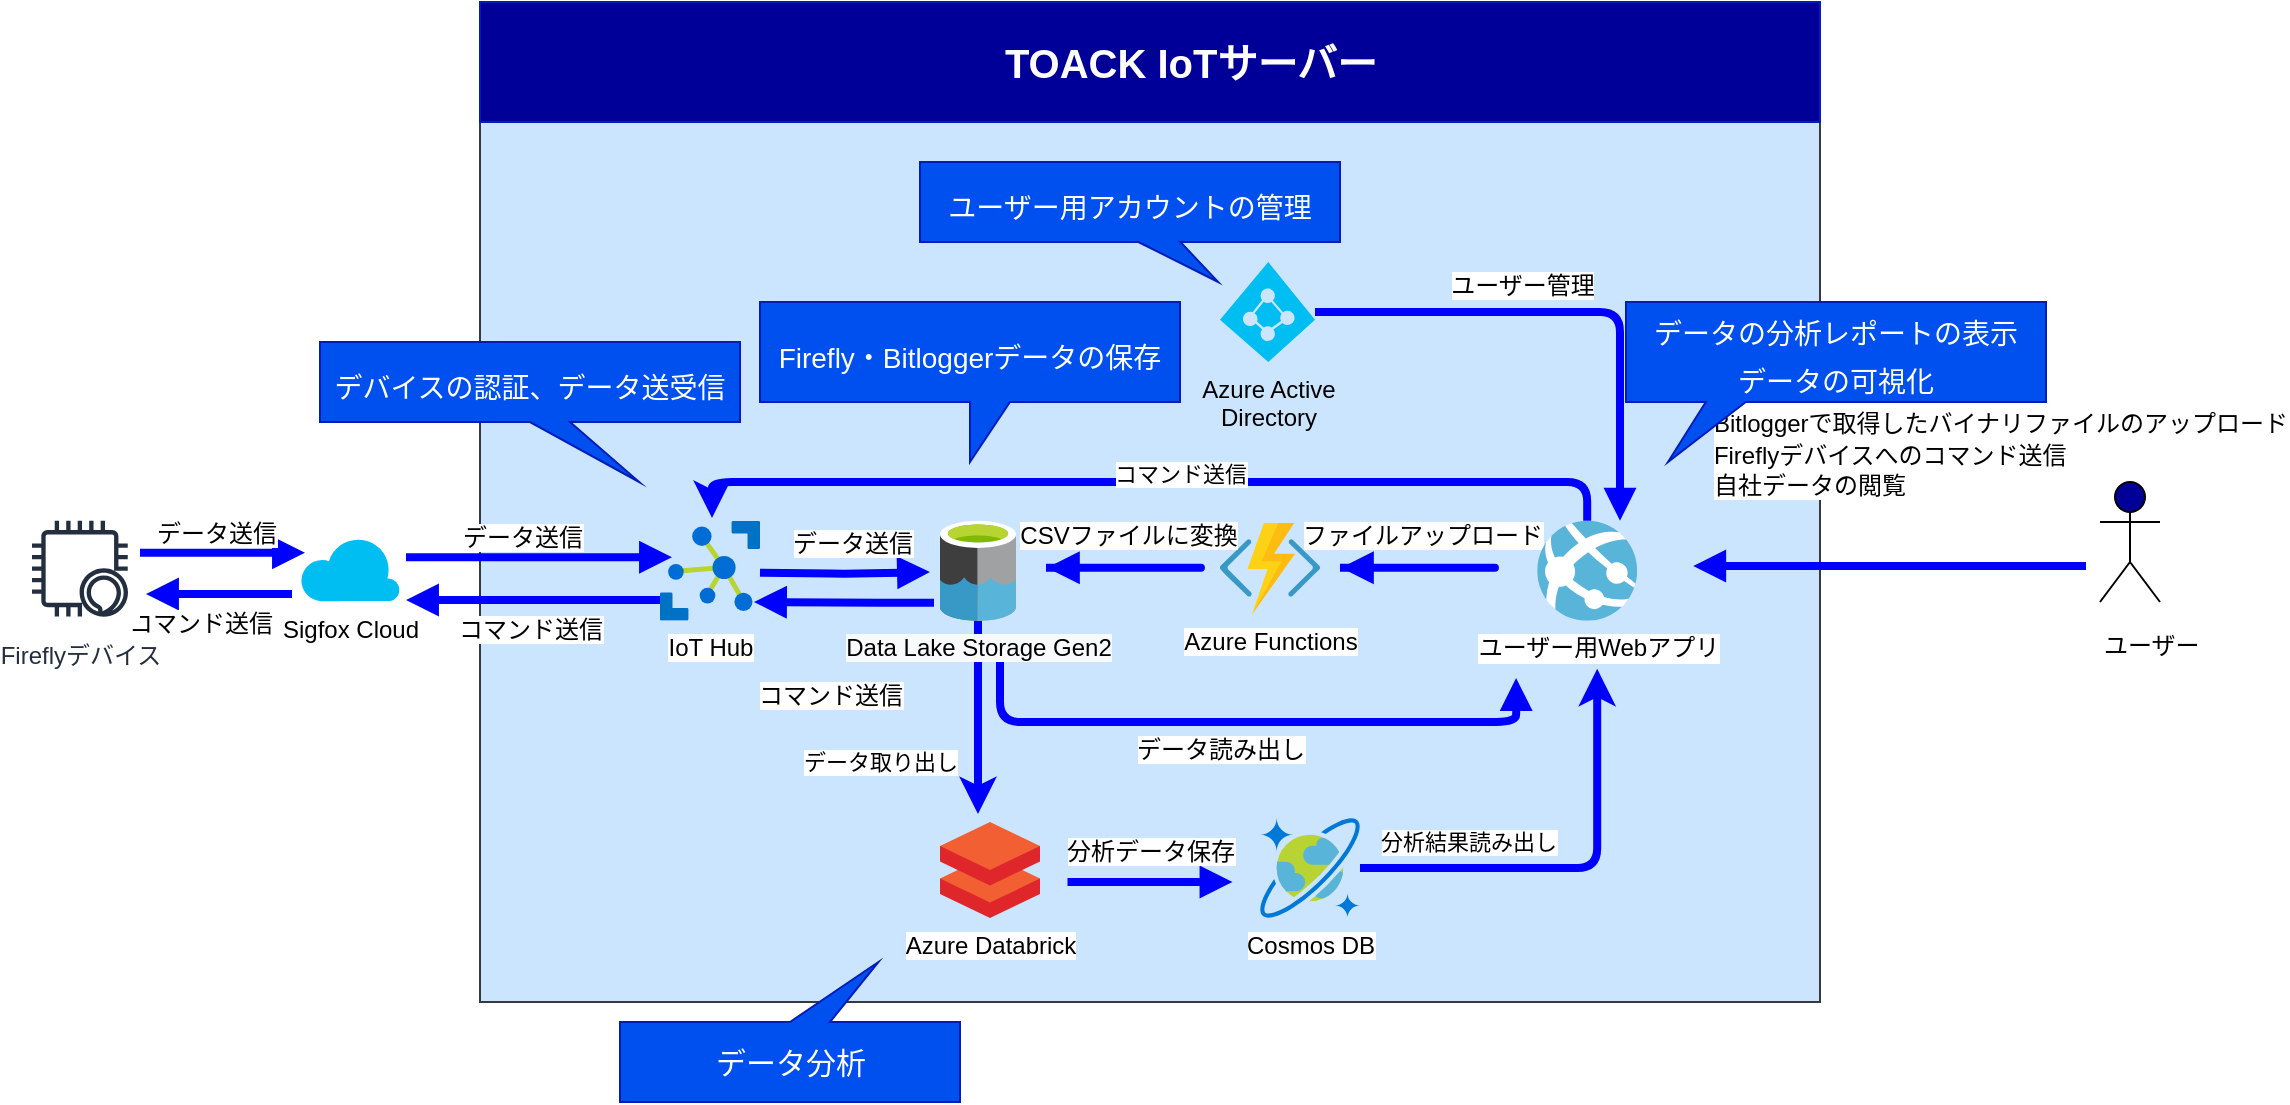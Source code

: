 <mxfile version="13.6.4" type="github">
  <diagram id="pHF5ERepPH8P6s-aj3NP" name="Page-1">
    <mxGraphModel dx="1426" dy="771" grid="1" gridSize="10" guides="1" tooltips="1" connect="1" arrows="1" fold="1" page="1" pageScale="1" pageWidth="1169" pageHeight="827" math="0" shadow="0">
      <root>
        <mxCell id="0" />
        <mxCell id="1" parent="0" />
        <mxCell id="2" value="" style="whiteSpace=wrap;html=1;labelBackgroundColor=none;strokeColor=#36393d;fontSize=20;fillColor=#cce5ff;" parent="1" vertex="1">
          <mxGeometry x="260" y="250" width="670" height="440" as="geometry" />
        </mxCell>
        <mxCell id="-P9x7YvajxpakZolltfX-6" value="" style="rounded=0;whiteSpace=wrap;html=1;strokeColor=#001DBC;fontColor=#ffffff;fillColor=#000099;" parent="1" vertex="1">
          <mxGeometry x="260" y="190" width="670" height="60" as="geometry" />
        </mxCell>
        <mxCell id="-P9x7YvajxpakZolltfX-47" style="edgeStyle=orthogonalEdgeStyle;rounded=1;orthogonalLoop=1;jettySize=auto;html=1;startArrow=none;startFill=0;endArrow=block;endFill=1;fontSize=14;fontColor=#000000;strokeWidth=4;shadow=0;sketch=0;labelBorderColor=none;strokeColor=#0000FF;" parent="1" source="lnmYfHBjo12DHoF98ygK-33" target="j-ocgt2K4HYI1Q1U0z2H-2" edge="1">
          <mxGeometry relative="1" as="geometry">
            <mxPoint x="753.97" y="344.92" as="targetPoint" />
            <Array as="points">
              <mxPoint x="830" y="345" />
            </Array>
          </mxGeometry>
        </mxCell>
        <mxCell id="-P9x7YvajxpakZolltfX-48" value="ユーザー管理" style="edgeLabel;html=1;align=center;verticalAlign=bottom;resizable=0;points=[];fontSize=12;fontColor=#000000;horizontal=1;" parent="-P9x7YvajxpakZolltfX-47" vertex="1" connectable="0">
          <mxGeometry x="-0.125" y="-3" relative="1" as="geometry">
            <mxPoint x="-9.5" y="-8" as="offset" />
          </mxGeometry>
        </mxCell>
        <mxCell id="lnmYfHBjo12DHoF98ygK-33" value="Azure Active &lt;br&gt;Directory" style="verticalLabelPosition=bottom;html=1;verticalAlign=top;align=center;strokeColor=none;fillColor=#00BEF2;shape=mxgraph.azure.azure_active_directory;" parent="1" vertex="1">
          <mxGeometry x="630" y="320" width="47.5" height="50" as="geometry" />
        </mxCell>
        <mxCell id="bqkCoNHw1SNLi0lCFvtM-2" value="TOACK IoTサーバー" style="text;html=1;align=center;verticalAlign=middle;resizable=0;points=[];autosize=1;fontSize=20;fontStyle=1;labelBackgroundColor=none;labelBorderColor=none;fontColor=#FFFFFF;" parent="1" vertex="1">
          <mxGeometry x="515" y="205.0" width="200" height="30" as="geometry" />
        </mxCell>
        <mxCell id="-P9x7YvajxpakZolltfX-52" style="edgeStyle=orthogonalEdgeStyle;rounded=1;orthogonalLoop=1;jettySize=auto;html=1;startArrow=none;startFill=0;endArrow=block;endFill=1;fontSize=14;fontColor=#000000;exitX=0.06;exitY=0.858;exitDx=0;exitDy=0;exitPerimeter=0;strokeWidth=4;shadow=0;sketch=0;labelBorderColor=none;strokeColor=#0000FF;" parent="1" edge="1">
          <mxGeometry relative="1" as="geometry">
            <mxPoint x="166" y="486.015" as="sourcePoint" />
            <mxPoint x="93" y="486" as="targetPoint" />
          </mxGeometry>
        </mxCell>
        <mxCell id="-P9x7YvajxpakZolltfX-57" value="コマンド送信" style="edgeLabel;html=1;align=center;verticalAlign=top;resizable=0;points=[];fontSize=12;fontColor=#000000;" parent="-P9x7YvajxpakZolltfX-52" vertex="1" connectable="0">
          <mxGeometry x="0.507" y="-2" relative="1" as="geometry">
            <mxPoint x="9" y="2.63" as="offset" />
          </mxGeometry>
        </mxCell>
        <mxCell id="1_dTvQsmIpiGYbQ6ut5D-15" value="Sigfox Cloud" style="verticalLabelPosition=bottom;html=1;verticalAlign=top;align=center;strokeColor=none;fillColor=#00BEF2;shape=mxgraph.azure.cloud;" parent="1" vertex="1">
          <mxGeometry x="170" y="457.13" width="50" height="32.5" as="geometry" />
        </mxCell>
        <mxCell id="bQBXfCaadF4TGCPjMKv0-9" style="edgeStyle=orthogonalEdgeStyle;rounded=1;orthogonalLoop=1;jettySize=auto;html=1;entryX=0.38;entryY=-0.083;entryDx=0;entryDy=0;entryPerimeter=0;strokeColor=#0000FF;strokeWidth=4;" edge="1" parent="1" source="1_dTvQsmIpiGYbQ6ut5D-28" target="bQBXfCaadF4TGCPjMKv0-2">
          <mxGeometry relative="1" as="geometry" />
        </mxCell>
        <mxCell id="bQBXfCaadF4TGCPjMKv0-10" value="データ取り出し" style="edgeLabel;html=1;align=center;verticalAlign=middle;resizable=0;points=[];" vertex="1" connectable="0" parent="bQBXfCaadF4TGCPjMKv0-9">
          <mxGeometry x="0.068" y="3" relative="1" as="geometry">
            <mxPoint x="-52" y="18.62" as="offset" />
          </mxGeometry>
        </mxCell>
        <mxCell id="1_dTvQsmIpiGYbQ6ut5D-28" value="&lt;span style=&quot;background-color: rgb(248 , 249 , 250)&quot;&gt;Data Lake Storage Gen2&lt;/span&gt;" style="aspect=fixed;html=1;points=[];align=center;image;fontSize=12;image=img/lib/mscae/Data_Lake.svg;" parent="1" vertex="1">
          <mxGeometry x="490" y="449.38" width="38" height="50" as="geometry" />
        </mxCell>
        <mxCell id="-P9x7YvajxpakZolltfX-20" style="edgeStyle=orthogonalEdgeStyle;rounded=1;orthogonalLoop=1;jettySize=auto;html=1;entryX=-0.132;entryY=0.512;entryDx=0;entryDy=0;entryPerimeter=0;startArrow=none;startFill=0;fontSize=20;fontColor=#0000FF;strokeWidth=4;endArrow=block;endFill=1;shadow=0;sketch=0;labelBorderColor=none;strokeColor=#0000FF;verticalAlign=bottom;" parent="1" target="1_dTvQsmIpiGYbQ6ut5D-28" edge="1">
          <mxGeometry relative="1" as="geometry">
            <mxPoint x="400" y="475.4" as="sourcePoint" />
          </mxGeometry>
        </mxCell>
        <mxCell id="-P9x7YvajxpakZolltfX-68" value="データ送信" style="edgeLabel;html=1;align=center;verticalAlign=bottom;resizable=0;points=[];fontSize=12;fontColor=#000000;" parent="-P9x7YvajxpakZolltfX-20" vertex="1" connectable="0">
          <mxGeometry x="0.169" y="-1" relative="1" as="geometry">
            <mxPoint x="-3" y="-6" as="offset" />
          </mxGeometry>
        </mxCell>
        <mxCell id="-P9x7YvajxpakZolltfX-51" style="edgeStyle=orthogonalEdgeStyle;rounded=1;orthogonalLoop=1;jettySize=auto;html=1;entryX=1.06;entryY=0.981;entryDx=0;entryDy=0;entryPerimeter=0;startArrow=none;startFill=0;endArrow=block;endFill=1;fontSize=14;fontColor=#000000;strokeWidth=4;shadow=0;sketch=0;labelBorderColor=none;strokeColor=#0000FF;" parent="1" target="1_dTvQsmIpiGYbQ6ut5D-15" edge="1">
          <mxGeometry relative="1" as="geometry">
            <Array as="points">
              <mxPoint x="340" y="489" />
              <mxPoint x="340" y="489" />
            </Array>
            <mxPoint x="356" y="489" as="sourcePoint" />
          </mxGeometry>
        </mxCell>
        <mxCell id="-P9x7YvajxpakZolltfX-58" value="コマンド送信" style="edgeLabel;html=1;align=center;verticalAlign=top;resizable=0;points=[];fontSize=12;fontColor=#000000;" parent="-P9x7YvajxpakZolltfX-51" vertex="1" connectable="0">
          <mxGeometry x="-0.128" y="1" relative="1" as="geometry">
            <mxPoint x="-13" y="-0.37" as="offset" />
          </mxGeometry>
        </mxCell>
        <mxCell id="-P9x7YvajxpakZolltfX-13" value="&lt;font style=&quot;font-size: 14px&quot;&gt;Firefly・Bitloggerデータの保存&lt;/font&gt;" style="shape=callout;whiteSpace=wrap;html=1;perimeter=calloutPerimeter;labelBackgroundColor=none;strokeColor=#001DBC;fontSize=20;fontColor=#ffffff;fillColor=#0050ef;" parent="1" vertex="1">
          <mxGeometry x="400" y="340" width="210" height="80" as="geometry" />
        </mxCell>
        <mxCell id="-P9x7YvajxpakZolltfX-49" style="edgeStyle=orthogonalEdgeStyle;rounded=1;orthogonalLoop=1;jettySize=auto;html=1;entryX=0.05;entryY=0.5;entryDx=0;entryDy=0;entryPerimeter=0;startArrow=none;startFill=0;endArrow=block;endFill=1;fontSize=12;fontColor=#000000;strokeWidth=4;shadow=0;sketch=0;labelBorderColor=none;strokeColor=#0000FF;" parent="1" edge="1">
          <mxGeometry relative="1" as="geometry">
            <mxPoint x="90" y="465.38" as="sourcePoint" />
            <mxPoint x="172.5" y="465.38" as="targetPoint" />
          </mxGeometry>
        </mxCell>
        <mxCell id="-P9x7YvajxpakZolltfX-56" value="データ送信" style="edgeLabel;html=1;align=center;verticalAlign=bottom;resizable=0;points=[];fontSize=12;fontColor=#000000;" parent="-P9x7YvajxpakZolltfX-49" vertex="1" connectable="0">
          <mxGeometry x="-0.079" y="1" relative="1" as="geometry">
            <mxPoint as="offset" />
          </mxGeometry>
        </mxCell>
        <mxCell id="-P9x7YvajxpakZolltfX-17" value="Fireflyデバイス" style="outlineConnect=0;fontColor=#232F3E;gradientColor=none;strokeColor=#232F3E;fillColor=#ffffff;dashed=0;verticalLabelPosition=bottom;verticalAlign=top;align=center;html=1;fontSize=12;fontStyle=0;aspect=fixed;shape=mxgraph.aws4.resourceIcon;resIcon=mxgraph.aws4.alexa_enabled_device;labelBackgroundColor=none;" parent="1" vertex="1">
          <mxGeometry x="30" y="443.38" width="60" height="60" as="geometry" />
        </mxCell>
        <mxCell id="-P9x7YvajxpakZolltfX-27" value="&lt;font color=&quot;#000000&quot; style=&quot;font-size: 12px;&quot;&gt;ユーザー用Webアプリ&lt;/font&gt;" style="text;html=1;align=center;verticalAlign=middle;resizable=0;points=[];autosize=1;fontSize=12;fontColor=#0000FF;labelBackgroundColor=#ffffff;" parent="1" vertex="1">
          <mxGeometry x="753.61" y="503.38" width="130" height="20" as="geometry" />
        </mxCell>
        <mxCell id="-P9x7YvajxpakZolltfX-28" value="&lt;span style=&quot;font-size: 14px&quot;&gt;デバイスの認証、データ送受信&lt;br&gt;&lt;/span&gt;" style="shape=callout;whiteSpace=wrap;html=1;perimeter=calloutPerimeter;labelBackgroundColor=none;strokeColor=#001DBC;fontSize=20;fontColor=#ffffff;fillColor=#0050ef;position2=0.76;" parent="1" vertex="1">
          <mxGeometry x="180" y="360" width="210" height="70" as="geometry" />
        </mxCell>
        <mxCell id="-P9x7YvajxpakZolltfX-33" style="edgeStyle=orthogonalEdgeStyle;rounded=1;orthogonalLoop=1;jettySize=auto;html=1;entryX=1;entryY=0.5;entryDx=0;entryDy=0;startArrow=none;startFill=0;fontSize=20;fontColor=#FFFFFF;strokeWidth=4;endArrow=block;endFill=1;shadow=0;sketch=0;labelBorderColor=none;strokeColor=#0000FF;" parent="1" edge="1">
          <mxGeometry relative="1" as="geometry">
            <mxPoint x="1063" y="472" as="sourcePoint" />
            <mxPoint x="866.61" y="472" as="targetPoint" />
          </mxGeometry>
        </mxCell>
        <mxCell id="-P9x7YvajxpakZolltfX-34" value="&lt;div style=&quot;text-align: left&quot;&gt;&lt;span style=&quot;font-size: 12px ; color: rgb(0 , 0 , 0)&quot;&gt;Bitloggerで取得したバイナリファイルのアップロード&lt;/span&gt;&lt;/div&gt;&lt;font style=&quot;font-size: 12px&quot; color=&quot;#000000&quot;&gt;&lt;div style=&quot;text-align: left&quot;&gt;Fireflyデバイスへのコマンド送信&lt;/div&gt;&lt;div style=&quot;text-align: left&quot;&gt;自社データの閲覧&lt;/div&gt;&lt;/font&gt;" style="edgeLabel;html=1;align=center;verticalAlign=bottom;resizable=0;points=[];fontSize=20;fontColor=#FFFFFF;" parent="-P9x7YvajxpakZolltfX-33" vertex="1" connectable="0">
          <mxGeometry x="-0.105" y="-2" relative="1" as="geometry">
            <mxPoint x="45" y="-30" as="offset" />
          </mxGeometry>
        </mxCell>
        <mxCell id="-P9x7YvajxpakZolltfX-32" value="&lt;font color=&quot;#000000&quot; style=&quot;font-size: 12px&quot;&gt;ユーザー&lt;/font&gt;" style="shape=umlActor;verticalLabelPosition=bottom;verticalAlign=top;html=1;outlineConnect=0;labelBackgroundColor=none;strokeColor=#000000;fillColor=#000099;fontSize=20;fontColor=#FFFFFF;align=left;" parent="1" vertex="1">
          <mxGeometry x="1070" y="430" width="30" height="60" as="geometry" />
        </mxCell>
        <mxCell id="-P9x7YvajxpakZolltfX-43" style="edgeStyle=orthogonalEdgeStyle;rounded=1;orthogonalLoop=1;jettySize=auto;html=1;startArrow=none;startFill=0;endArrow=block;endFill=1;fontSize=14;fontColor=#000000;strokeWidth=4;shadow=0;sketch=0;labelBorderColor=none;strokeColor=#0000FF;" parent="1" edge="1">
          <mxGeometry relative="1" as="geometry">
            <Array as="points">
              <mxPoint x="772.45" y="472.9" />
              <mxPoint x="772.45" y="472.9" />
            </Array>
            <mxPoint x="690" y="472.88" as="sourcePoint" />
            <mxPoint x="690.44" y="472.88" as="targetPoint" />
          </mxGeometry>
        </mxCell>
        <mxCell id="-P9x7YvajxpakZolltfX-44" value="ファイルアップロード" style="edgeLabel;html=1;align=center;verticalAlign=top;resizable=0;points=[];fontSize=12;fontColor=#000000;" parent="-P9x7YvajxpakZolltfX-43" vertex="1" connectable="0">
          <mxGeometry x="-0.193" y="-2" relative="1" as="geometry">
            <mxPoint x="-26" y="-31.5" as="offset" />
          </mxGeometry>
        </mxCell>
        <mxCell id="-P9x7YvajxpakZolltfX-59" style="edgeStyle=orthogonalEdgeStyle;rounded=1;orthogonalLoop=1;jettySize=auto;html=1;entryX=1.06;entryY=0.981;entryDx=0;entryDy=0;entryPerimeter=0;startArrow=none;startFill=0;endArrow=block;endFill=1;fontSize=14;fontColor=#000000;verticalAlign=bottom;strokeWidth=4;shadow=0;sketch=0;labelBorderColor=none;strokeColor=#0000FF;" parent="1" edge="1">
          <mxGeometry relative="1" as="geometry">
            <mxPoint x="223" y="467.623" as="sourcePoint" />
            <mxPoint x="356" y="467.61" as="targetPoint" />
            <Array as="points">
              <mxPoint x="340" y="467.61" />
              <mxPoint x="340" y="467.61" />
            </Array>
          </mxGeometry>
        </mxCell>
        <mxCell id="-P9x7YvajxpakZolltfX-60" value="データ送信" style="edgeLabel;html=1;align=center;verticalAlign=bottom;resizable=0;points=[];fontSize=12;fontColor=#000000;" parent="-P9x7YvajxpakZolltfX-59" vertex="1" connectable="0">
          <mxGeometry x="-0.128" y="1" relative="1" as="geometry">
            <mxPoint as="offset" />
          </mxGeometry>
        </mxCell>
        <mxCell id="-P9x7YvajxpakZolltfX-67" value="&lt;font style=&quot;font-size: 14px&quot;&gt;データの分析レポートの表示&lt;br&gt;データの可視化&lt;/font&gt;" style="shape=callout;whiteSpace=wrap;html=1;perimeter=calloutPerimeter;labelBackgroundColor=none;strokeColor=#001DBC;fontSize=20;fontColor=#ffffff;fillColor=#0050ef;size=30;position=0.19;position2=0.1;" parent="1" vertex="1">
          <mxGeometry x="833" y="340" width="210" height="80" as="geometry" />
        </mxCell>
        <mxCell id="-P9x7YvajxpakZolltfX-71" value="&lt;span style=&quot;font-size: 14px&quot;&gt;ユーザー用アカウントの管理&lt;/span&gt;" style="shape=callout;whiteSpace=wrap;html=1;perimeter=calloutPerimeter;labelBackgroundColor=none;strokeColor=#001DBC;fontSize=20;fontColor=#ffffff;fillColor=#0050ef;size=20;position=0.52;position2=0.71;base=21;" parent="1" vertex="1">
          <mxGeometry x="480" y="270" width="210" height="60" as="geometry" />
        </mxCell>
        <mxCell id="bQBXfCaadF4TGCPjMKv0-20" style="edgeStyle=orthogonalEdgeStyle;rounded=1;orthogonalLoop=1;jettySize=auto;html=1;entryX=0.52;entryY=-0.028;entryDx=0;entryDy=0;entryPerimeter=0;strokeColor=#0000FF;strokeWidth=4;" edge="1" parent="1" source="j-ocgt2K4HYI1Q1U0z2H-2" target="6XPC36bnBYVhxqUwG08h-2">
          <mxGeometry relative="1" as="geometry">
            <Array as="points">
              <mxPoint x="814" y="430" />
              <mxPoint x="376" y="430" />
            </Array>
          </mxGeometry>
        </mxCell>
        <mxCell id="bQBXfCaadF4TGCPjMKv0-21" value="コマンド送信" style="edgeLabel;html=1;align=center;verticalAlign=middle;resizable=0;points=[];" vertex="1" connectable="0" parent="bQBXfCaadF4TGCPjMKv0-20">
          <mxGeometry x="-0.061" y="-4" relative="1" as="geometry">
            <mxPoint as="offset" />
          </mxGeometry>
        </mxCell>
        <mxCell id="j-ocgt2K4HYI1Q1U0z2H-2" value="" style="aspect=fixed;html=1;points=[];align=center;image;fontSize=12;image=img/lib/mscae/App_Services.svg;" parent="1" vertex="1">
          <mxGeometry x="788.61" y="449.38" width="50" height="50" as="geometry" />
        </mxCell>
        <mxCell id="6XPC36bnBYVhxqUwG08h-2" value="IoT Hub" style="aspect=fixed;html=1;points=[];align=center;image;fontSize=12;image=img/lib/mscae/Azure_IoT_Hub.svg;" parent="1" vertex="1">
          <mxGeometry x="350" y="449.38" width="50" height="50" as="geometry" />
        </mxCell>
        <mxCell id="6XPC36bnBYVhxqUwG08h-3" value="Azure Functions" style="aspect=fixed;html=1;points=[];align=center;image;fontSize=12;image=img/lib/mscae/Functions.svg;" parent="1" vertex="1">
          <mxGeometry x="630" y="450.38" width="50" height="46" as="geometry" />
        </mxCell>
        <mxCell id="6XPC36bnBYVhxqUwG08h-5" style="edgeStyle=orthogonalEdgeStyle;rounded=1;orthogonalLoop=1;jettySize=auto;html=1;startArrow=none;startFill=0;endArrow=block;endFill=1;fontSize=14;fontColor=#000000;strokeWidth=4;shadow=0;sketch=0;labelBorderColor=none;strokeColor=#0000FF;" parent="1" edge="1">
          <mxGeometry relative="1" as="geometry">
            <Array as="points">
              <mxPoint x="625.45" y="472.93" />
              <mxPoint x="625.45" y="472.93" />
            </Array>
            <mxPoint x="543" y="472.91" as="sourcePoint" />
            <mxPoint x="543.44" y="472.91" as="targetPoint" />
          </mxGeometry>
        </mxCell>
        <mxCell id="6XPC36bnBYVhxqUwG08h-6" value="CSVファイルに変換" style="edgeLabel;html=1;align=center;verticalAlign=top;resizable=0;points=[];fontSize=12;fontColor=#000000;" parent="6XPC36bnBYVhxqUwG08h-5" vertex="1" connectable="0">
          <mxGeometry x="-0.193" y="-2" relative="1" as="geometry">
            <mxPoint x="-26" y="-31.5" as="offset" />
          </mxGeometry>
        </mxCell>
        <mxCell id="6XPC36bnBYVhxqUwG08h-10" style="edgeStyle=orthogonalEdgeStyle;rounded=1;orthogonalLoop=1;jettySize=auto;html=1;startArrow=block;startFill=1;fontSize=20;fontColor=#0000FF;strokeWidth=4;endArrow=none;endFill=0;shadow=0;sketch=0;labelBorderColor=none;strokeColor=#0000FF;verticalAlign=bottom;exitX=0.188;exitY=1.231;exitDx=0;exitDy=0;exitPerimeter=0;" parent="1" source="-P9x7YvajxpakZolltfX-27" edge="1">
          <mxGeometry relative="1" as="geometry">
            <mxPoint x="420" y="495.4" as="sourcePoint" />
            <mxPoint x="520" y="520" as="targetPoint" />
            <Array as="points">
              <mxPoint x="778" y="550" />
              <mxPoint x="520" y="550" />
              <mxPoint x="520" y="520" />
            </Array>
          </mxGeometry>
        </mxCell>
        <mxCell id="6XPC36bnBYVhxqUwG08h-11" value="データ読み出し" style="edgeLabel;html=1;align=center;verticalAlign=bottom;resizable=0;points=[];fontSize=12;fontColor=#000000;" parent="6XPC36bnBYVhxqUwG08h-10" vertex="1" connectable="0">
          <mxGeometry x="0.169" y="-1" relative="1" as="geometry">
            <mxPoint x="10.95" y="23" as="offset" />
          </mxGeometry>
        </mxCell>
        <mxCell id="bQBXfCaadF4TGCPjMKv0-2" value="Azure Databrick" style="aspect=fixed;html=1;points=[];align=center;image;fontSize=12;image=img/lib/mscae/Databricks.svg;" vertex="1" parent="1">
          <mxGeometry x="490" y="600" width="50" height="48" as="geometry" />
        </mxCell>
        <mxCell id="bQBXfCaadF4TGCPjMKv0-17" style="edgeStyle=orthogonalEdgeStyle;rounded=1;orthogonalLoop=1;jettySize=auto;html=1;strokeColor=#0000FF;strokeWidth=4;" edge="1" parent="1" source="bQBXfCaadF4TGCPjMKv0-3" target="-P9x7YvajxpakZolltfX-27">
          <mxGeometry relative="1" as="geometry" />
        </mxCell>
        <mxCell id="bQBXfCaadF4TGCPjMKv0-22" value="分析結果読み出し" style="edgeLabel;html=1;align=center;verticalAlign=middle;resizable=0;points=[];" vertex="1" connectable="0" parent="bQBXfCaadF4TGCPjMKv0-17">
          <mxGeometry x="-0.395" y="-1" relative="1" as="geometry">
            <mxPoint x="-12.39" y="-14" as="offset" />
          </mxGeometry>
        </mxCell>
        <mxCell id="bQBXfCaadF4TGCPjMKv0-3" value="Cosmos DB" style="aspect=fixed;html=1;points=[];align=center;image;fontSize=12;image=img/lib/mscae/CosmosDB.svg;" vertex="1" parent="1">
          <mxGeometry x="650" y="598" width="50" height="50" as="geometry" />
        </mxCell>
        <mxCell id="bQBXfCaadF4TGCPjMKv0-15" style="edgeStyle=orthogonalEdgeStyle;rounded=1;orthogonalLoop=1;jettySize=auto;html=1;entryX=0.05;entryY=0.5;entryDx=0;entryDy=0;entryPerimeter=0;startArrow=none;startFill=0;endArrow=block;endFill=1;fontSize=12;fontColor=#000000;strokeWidth=4;shadow=0;sketch=0;labelBorderColor=none;strokeColor=#0000FF;" edge="1" parent="1">
          <mxGeometry relative="1" as="geometry">
            <mxPoint x="553.75" y="630.0" as="sourcePoint" />
            <mxPoint x="636.25" y="630.0" as="targetPoint" />
          </mxGeometry>
        </mxCell>
        <mxCell id="bQBXfCaadF4TGCPjMKv0-16" value="分析データ保存" style="edgeLabel;html=1;align=center;verticalAlign=bottom;resizable=0;points=[];fontSize=12;fontColor=#000000;" vertex="1" connectable="0" parent="bQBXfCaadF4TGCPjMKv0-15">
          <mxGeometry x="-0.079" y="1" relative="1" as="geometry">
            <mxPoint x="3.25" y="-6" as="offset" />
          </mxGeometry>
        </mxCell>
        <mxCell id="bQBXfCaadF4TGCPjMKv0-18" style="edgeStyle=orthogonalEdgeStyle;rounded=1;orthogonalLoop=1;jettySize=auto;html=1;startArrow=none;startFill=0;endArrow=block;endFill=1;fontSize=14;fontColor=#000000;strokeWidth=4;shadow=0;sketch=0;labelBorderColor=none;strokeColor=#0000FF;" edge="1" parent="1">
          <mxGeometry relative="1" as="geometry">
            <Array as="points">
              <mxPoint x="471" y="490.38" />
              <mxPoint x="471" y="490.38" />
            </Array>
            <mxPoint x="487" y="490.38" as="sourcePoint" />
            <mxPoint x="397" y="490" as="targetPoint" />
          </mxGeometry>
        </mxCell>
        <mxCell id="bQBXfCaadF4TGCPjMKv0-19" value="コマンド送信" style="edgeLabel;html=1;align=center;verticalAlign=top;resizable=0;points=[];fontSize=12;fontColor=#000000;" vertex="1" connectable="0" parent="bQBXfCaadF4TGCPjMKv0-18">
          <mxGeometry x="-0.128" y="1" relative="1" as="geometry">
            <mxPoint x="-13" y="32.1" as="offset" />
          </mxGeometry>
        </mxCell>
        <mxCell id="bQBXfCaadF4TGCPjMKv0-27" value="&lt;span style=&quot;font-size: 14px&quot;&gt;&lt;br&gt;&lt;/span&gt;" style="shape=callout;whiteSpace=wrap;html=1;perimeter=calloutPerimeter;labelBackgroundColor=none;strokeColor=#001DBC;fontSize=20;fontColor=#ffffff;fillColor=#0050ef;position2=0.76;rotation=-180;flipH=1;" vertex="1" parent="1">
          <mxGeometry x="330" y="670" width="170" height="70" as="geometry" />
        </mxCell>
        <mxCell id="bQBXfCaadF4TGCPjMKv0-28" value="&lt;font style=&quot;font-size: 15px&quot; color=&quot;#ffffff&quot;&gt;データ分析&lt;/font&gt;" style="text;html=1;align=center;verticalAlign=middle;resizable=0;points=[];autosize=1;labelBackgroundColor=none;fontColor=#E6E6E6;" vertex="1" parent="1">
          <mxGeometry x="370" y="710" width="90" height="20" as="geometry" />
        </mxCell>
      </root>
    </mxGraphModel>
  </diagram>
</mxfile>
